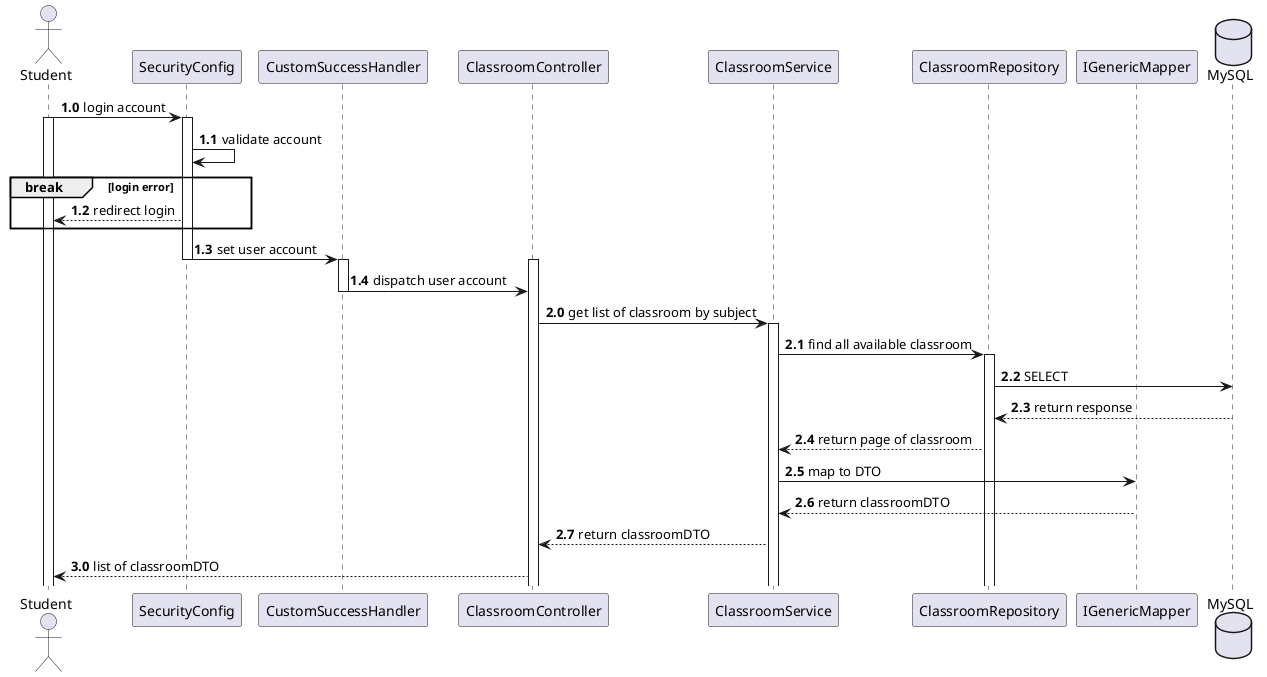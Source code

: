@startuml
Actor Student
participant SecurityConfig
participant CustomSuccessHandler
participant ClassroomController
participant ClassroomService
participant ClassroomRepository
participant IGenericMapper
database MySQL

autonumber 1.0
Student -> SecurityConfig: login account

activate Student
activate SecurityConfig
autonumber 1.1
SecurityConfig -> SecurityConfig: validate account
break login error
SecurityConfig --> Student: redirect login
end
SecurityConfig -> CustomSuccessHandler: set user account
deactivate SecurityConfig
activate ClassroomController
activate CustomSuccessHandler
CustomSuccessHandler -> ClassroomController: dispatch user account
deactivate CustomSuccessHandler

autonumber 2.0
ClassroomController -> ClassroomService: get list of classroom by subject
activate ClassroomService
ClassroomService -> ClassroomRepository: find all available classroom
activate ClassroomRepository
ClassroomRepository -> MySQL: SELECT
MySQL --> ClassroomRepository: return response
ClassroomRepository --> ClassroomService: return page of classroom
ClassroomService -> IGenericMapper: map to DTO
IGenericMapper --> ClassroomService: return classroomDTO
ClassroomService --> ClassroomController: return classroomDTO

autonumber 3.0
ClassroomController --> Student: list of classroomDTO
@enduml